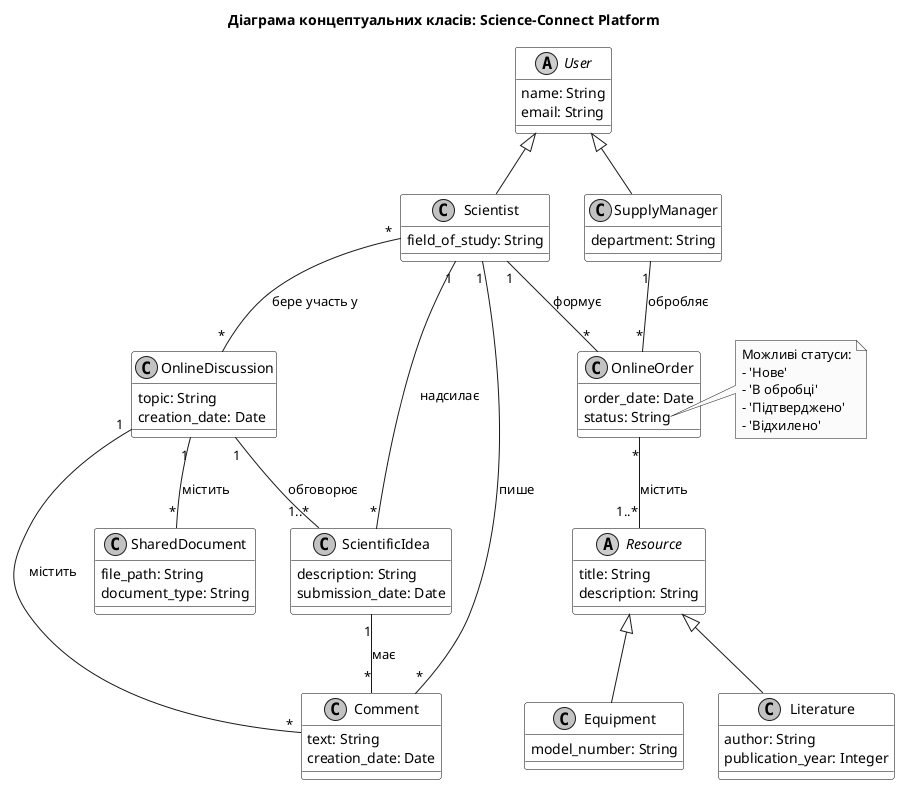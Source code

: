 @startuml
' Стилізація діаграми для кращої читабельності
skinparam classAttributeIconSize 0
skinparam monochrome true
skinparam shadowing false
skinparam classBackgroundColor White
skinparam classBorderColor Black
skinparam noteBackgroundColor LightYellow

title Діаграма концептуальних класів: Science-Connect Platform

' --- Абстрактні класи та узагальнення ---
abstract class User {
  name: String
  email: String
}

abstract class Resource {
  title: String
  description: String
}

' --- Класи-нащадки ---
class Scientist extends User {
  field_of_study: String
}

class SupplyManager extends User {
  department: String
}

class Equipment extends Resource {
  model_number: String
}

class Literature extends Resource {
  author: String
  publication_year: Integer
}

' --- Основні класи предметної області ---
class OnlineDiscussion {
  topic: String
  creation_date: Date
}

class ScientificIdea {
  description: String
  submission_date: Date
}

class Comment {
  text: String
  creation_date: Date
}

class SharedDocument {
  file_path: String
  document_type: String
}

class OnlineOrder {
  order_date: Date
  status: String
}

' --- Зв'язки між класами ---

' Зв'язки, що стосуються професійного спілкування
Scientist "1" -- "*" ScientificIdea : "надсилає"
Scientist "1" -- "*" Comment : "пише"
Scientist "*" -- "*" OnlineDiscussion : "бере участь у"

OnlineDiscussion "1" -- "*" Comment : "містить"
OnlineDiscussion "1" -- "*" SharedDocument : "містить"
ScientificIdea "1" -- "*" Comment : "має"
OnlineDiscussion "1" -- "1..*" ScientificIdea : "обговорює"


' Зв'язки, що стосуються замовлення ресурсів
Scientist "1" -- "*" OnlineOrder : "формує"
SupplyManager "1" -- "*" OnlineOrder : "обробляє"
OnlineOrder "*" -- "1..*" Resource : "містить"


note right of OnlineOrder::status
  Можливі статуси:
  - 'Нове'
  - 'В обробці'
  - 'Підтверджено'
  - 'Відхилено'
end note

@enduml
